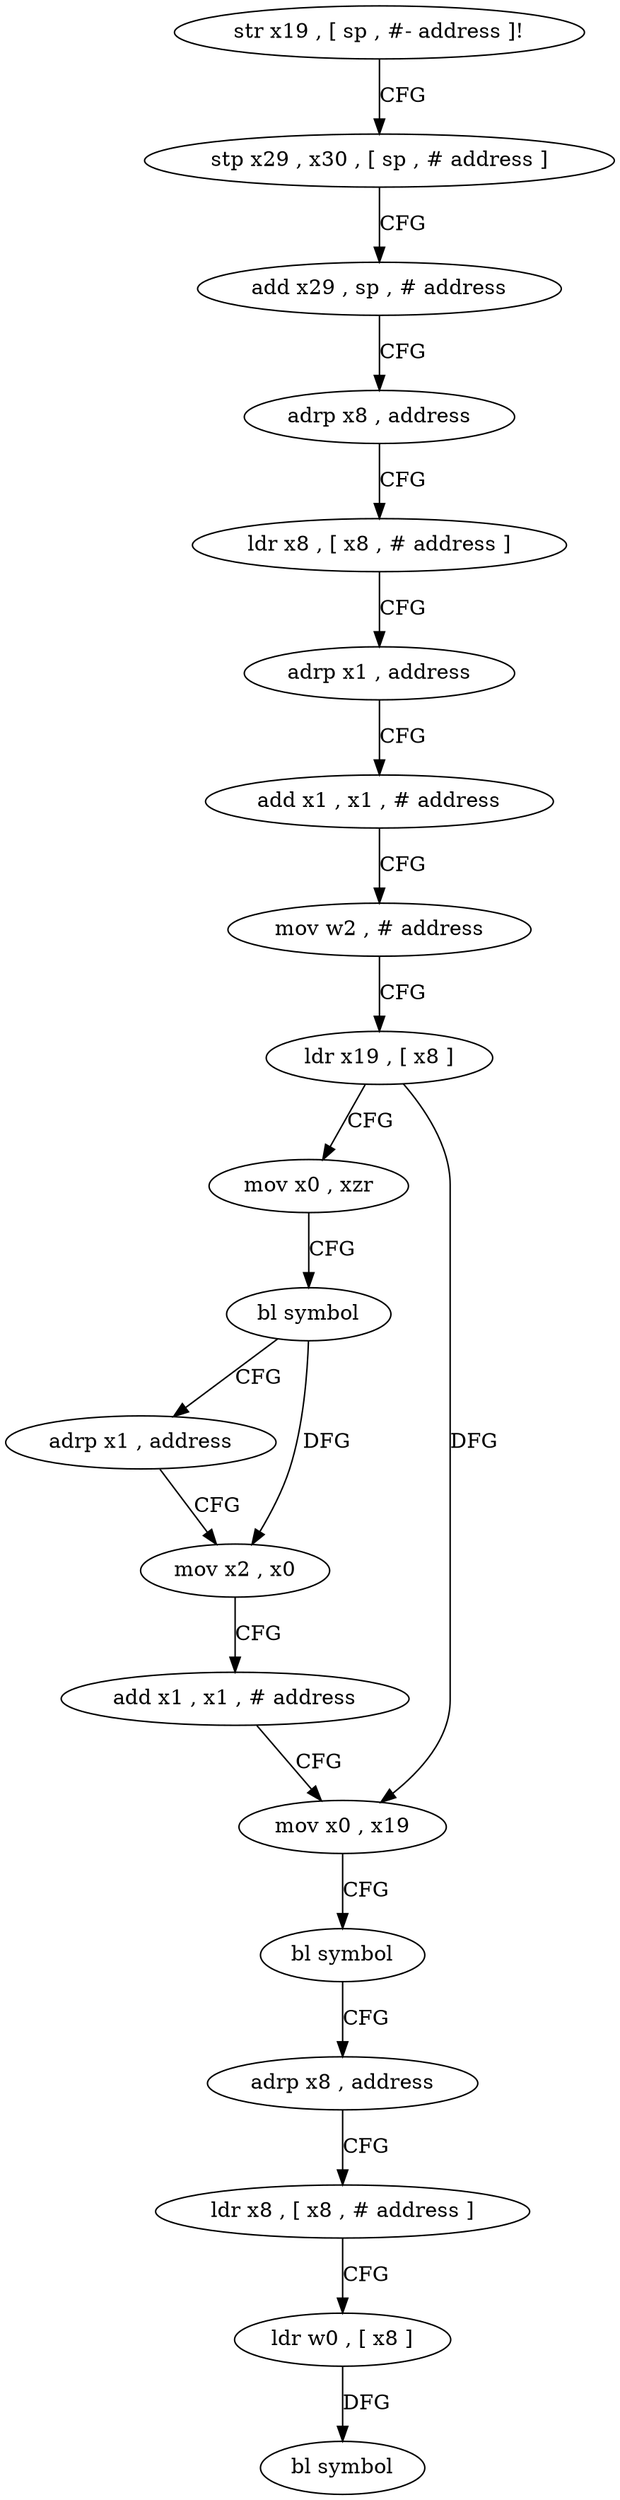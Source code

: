 digraph "func" {
"170868" [label = "str x19 , [ sp , #- address ]!" ]
"170872" [label = "stp x29 , x30 , [ sp , # address ]" ]
"170876" [label = "add x29 , sp , # address" ]
"170880" [label = "adrp x8 , address" ]
"170884" [label = "ldr x8 , [ x8 , # address ]" ]
"170888" [label = "adrp x1 , address" ]
"170892" [label = "add x1 , x1 , # address" ]
"170896" [label = "mov w2 , # address" ]
"170900" [label = "ldr x19 , [ x8 ]" ]
"170904" [label = "mov x0 , xzr" ]
"170908" [label = "bl symbol" ]
"170912" [label = "adrp x1 , address" ]
"170916" [label = "mov x2 , x0" ]
"170920" [label = "add x1 , x1 , # address" ]
"170924" [label = "mov x0 , x19" ]
"170928" [label = "bl symbol" ]
"170932" [label = "adrp x8 , address" ]
"170936" [label = "ldr x8 , [ x8 , # address ]" ]
"170940" [label = "ldr w0 , [ x8 ]" ]
"170944" [label = "bl symbol" ]
"170868" -> "170872" [ label = "CFG" ]
"170872" -> "170876" [ label = "CFG" ]
"170876" -> "170880" [ label = "CFG" ]
"170880" -> "170884" [ label = "CFG" ]
"170884" -> "170888" [ label = "CFG" ]
"170888" -> "170892" [ label = "CFG" ]
"170892" -> "170896" [ label = "CFG" ]
"170896" -> "170900" [ label = "CFG" ]
"170900" -> "170904" [ label = "CFG" ]
"170900" -> "170924" [ label = "DFG" ]
"170904" -> "170908" [ label = "CFG" ]
"170908" -> "170912" [ label = "CFG" ]
"170908" -> "170916" [ label = "DFG" ]
"170912" -> "170916" [ label = "CFG" ]
"170916" -> "170920" [ label = "CFG" ]
"170920" -> "170924" [ label = "CFG" ]
"170924" -> "170928" [ label = "CFG" ]
"170928" -> "170932" [ label = "CFG" ]
"170932" -> "170936" [ label = "CFG" ]
"170936" -> "170940" [ label = "CFG" ]
"170940" -> "170944" [ label = "DFG" ]
}

